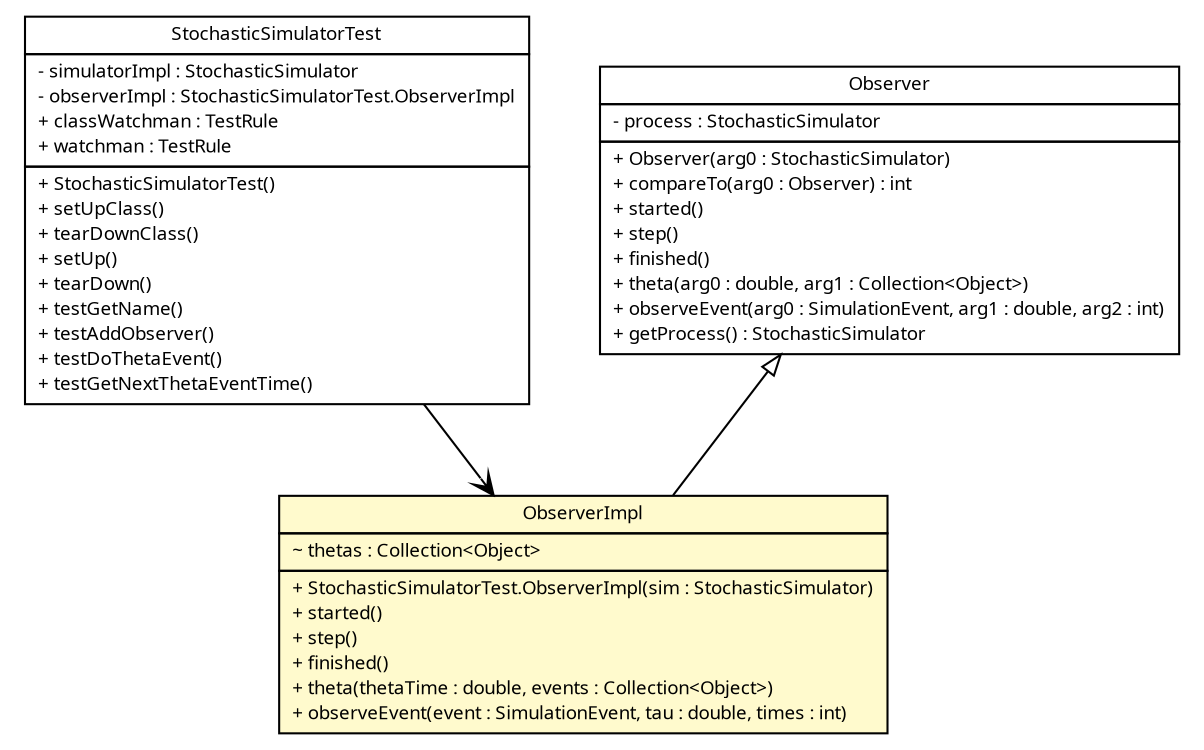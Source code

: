 #!/usr/local/bin/dot
#
# Class diagram 
# Generated by UMLGraph version R5_6 (http://www.umlgraph.org/)
#

digraph G {
	edge [fontname="Trebuchet MS",fontsize=10,labelfontname="Trebuchet MS",labelfontsize=10];
	node [fontname="Trebuchet MS",fontsize=10,shape=plaintext];
	nodesep=0.25;
	ranksep=0.5;
	// broadwick.stochastic.StochasticSimulatorTest
	c1500 [label=<<table title="broadwick.stochastic.StochasticSimulatorTest" border="0" cellborder="1" cellspacing="0" cellpadding="2" port="p" href="./StochasticSimulatorTest.html">
		<tr><td><table border="0" cellspacing="0" cellpadding="1">
<tr><td align="center" balign="center"><font face="Trebuchet MS"> StochasticSimulatorTest </font></td></tr>
		</table></td></tr>
		<tr><td><table border="0" cellspacing="0" cellpadding="1">
<tr><td align="left" balign="left"> - simulatorImpl : StochasticSimulator </td></tr>
<tr><td align="left" balign="left"> - observerImpl : StochasticSimulatorTest.ObserverImpl </td></tr>
<tr><td align="left" balign="left"> + classWatchman : TestRule </td></tr>
<tr><td align="left" balign="left"> + watchman : TestRule </td></tr>
		</table></td></tr>
		<tr><td><table border="0" cellspacing="0" cellpadding="1">
<tr><td align="left" balign="left"> + StochasticSimulatorTest() </td></tr>
<tr><td align="left" balign="left"> + setUpClass() </td></tr>
<tr><td align="left" balign="left"> + tearDownClass() </td></tr>
<tr><td align="left" balign="left"> + setUp() </td></tr>
<tr><td align="left" balign="left"> + tearDown() </td></tr>
<tr><td align="left" balign="left"> + testGetName() </td></tr>
<tr><td align="left" balign="left"> + testAddObserver() </td></tr>
<tr><td align="left" balign="left"> + testDoThetaEvent() </td></tr>
<tr><td align="left" balign="left"> + testGetNextThetaEventTime() </td></tr>
		</table></td></tr>
		</table>>, URL="./StochasticSimulatorTest.html", fontname="Trebuchet MS", fontcolor="black", fontsize=9.0];
	// broadwick.stochastic.StochasticSimulatorTest.ObserverImpl
	c1502 [label=<<table title="broadwick.stochastic.StochasticSimulatorTest.ObserverImpl" border="0" cellborder="1" cellspacing="0" cellpadding="2" port="p" bgcolor="lemonChiffon" href="./StochasticSimulatorTest.ObserverImpl.html">
		<tr><td><table border="0" cellspacing="0" cellpadding="1">
<tr><td align="center" balign="center"><font face="Trebuchet MS"> ObserverImpl </font></td></tr>
		</table></td></tr>
		<tr><td><table border="0" cellspacing="0" cellpadding="1">
<tr><td align="left" balign="left"> ~ thetas : Collection&lt;Object&gt; </td></tr>
		</table></td></tr>
		<tr><td><table border="0" cellspacing="0" cellpadding="1">
<tr><td align="left" balign="left"> + StochasticSimulatorTest.ObserverImpl(sim : StochasticSimulator) </td></tr>
<tr><td align="left" balign="left"> + started() </td></tr>
<tr><td align="left" balign="left"> + step() </td></tr>
<tr><td align="left" balign="left"> + finished() </td></tr>
<tr><td align="left" balign="left"> + theta(thetaTime : double, events : Collection&lt;Object&gt;) </td></tr>
<tr><td align="left" balign="left"> + observeEvent(event : SimulationEvent, tau : double, times : int) </td></tr>
		</table></td></tr>
		</table>>, URL="./StochasticSimulatorTest.ObserverImpl.html", fontname="Trebuchet MS", fontcolor="black", fontsize=9.0];
	//broadwick.stochastic.StochasticSimulatorTest.ObserverImpl extends broadwick.stochastic.Observer
	c1506:p -> c1502:p [dir=back,arrowtail=empty];
	// broadwick.stochastic.StochasticSimulatorTest NAVASSOC broadwick.stochastic.StochasticSimulatorTest.ObserverImpl
	c1500:p -> c1502:p [taillabel="", label="", headlabel="", fontname="Trebuchet MS", fontcolor="black", fontsize=10.0, color="black", arrowhead=open];
	// broadwick.stochastic.Observer
	c1506 [label=<<table title="broadwick.stochastic.Observer" border="0" cellborder="1" cellspacing="0" cellpadding="2" port="p" href="http://java.sun.com/j2se/1.4.2/docs/api/broadwick/stochastic/Observer.html">
		<tr><td><table border="0" cellspacing="0" cellpadding="1">
<tr><td align="center" balign="center"><font face="Trebuchet MS"> Observer </font></td></tr>
		</table></td></tr>
		<tr><td><table border="0" cellspacing="0" cellpadding="1">
<tr><td align="left" balign="left"> - process : StochasticSimulator </td></tr>
		</table></td></tr>
		<tr><td><table border="0" cellspacing="0" cellpadding="1">
<tr><td align="left" balign="left"> + Observer(arg0 : StochasticSimulator) </td></tr>
<tr><td align="left" balign="left"> + compareTo(arg0 : Observer) : int </td></tr>
<tr><td align="left" balign="left"><font face="Trebuchet MS" point-size="9.0"> + started() </font></td></tr>
<tr><td align="left" balign="left"><font face="Trebuchet MS" point-size="9.0"> + step() </font></td></tr>
<tr><td align="left" balign="left"><font face="Trebuchet MS" point-size="9.0"> + finished() </font></td></tr>
<tr><td align="left" balign="left"><font face="Trebuchet MS" point-size="9.0"> + theta(arg0 : double, arg1 : Collection&lt;Object&gt;) </font></td></tr>
<tr><td align="left" balign="left"><font face="Trebuchet MS" point-size="9.0"> + observeEvent(arg0 : SimulationEvent, arg1 : double, arg2 : int) </font></td></tr>
<tr><td align="left" balign="left"> + getProcess() : StochasticSimulator </td></tr>
		</table></td></tr>
		</table>>, URL="http://java.sun.com/j2se/1.4.2/docs/api/broadwick/stochastic/Observer.html", fontname="Trebuchet MS", fontcolor="black", fontsize=9.0];
}

